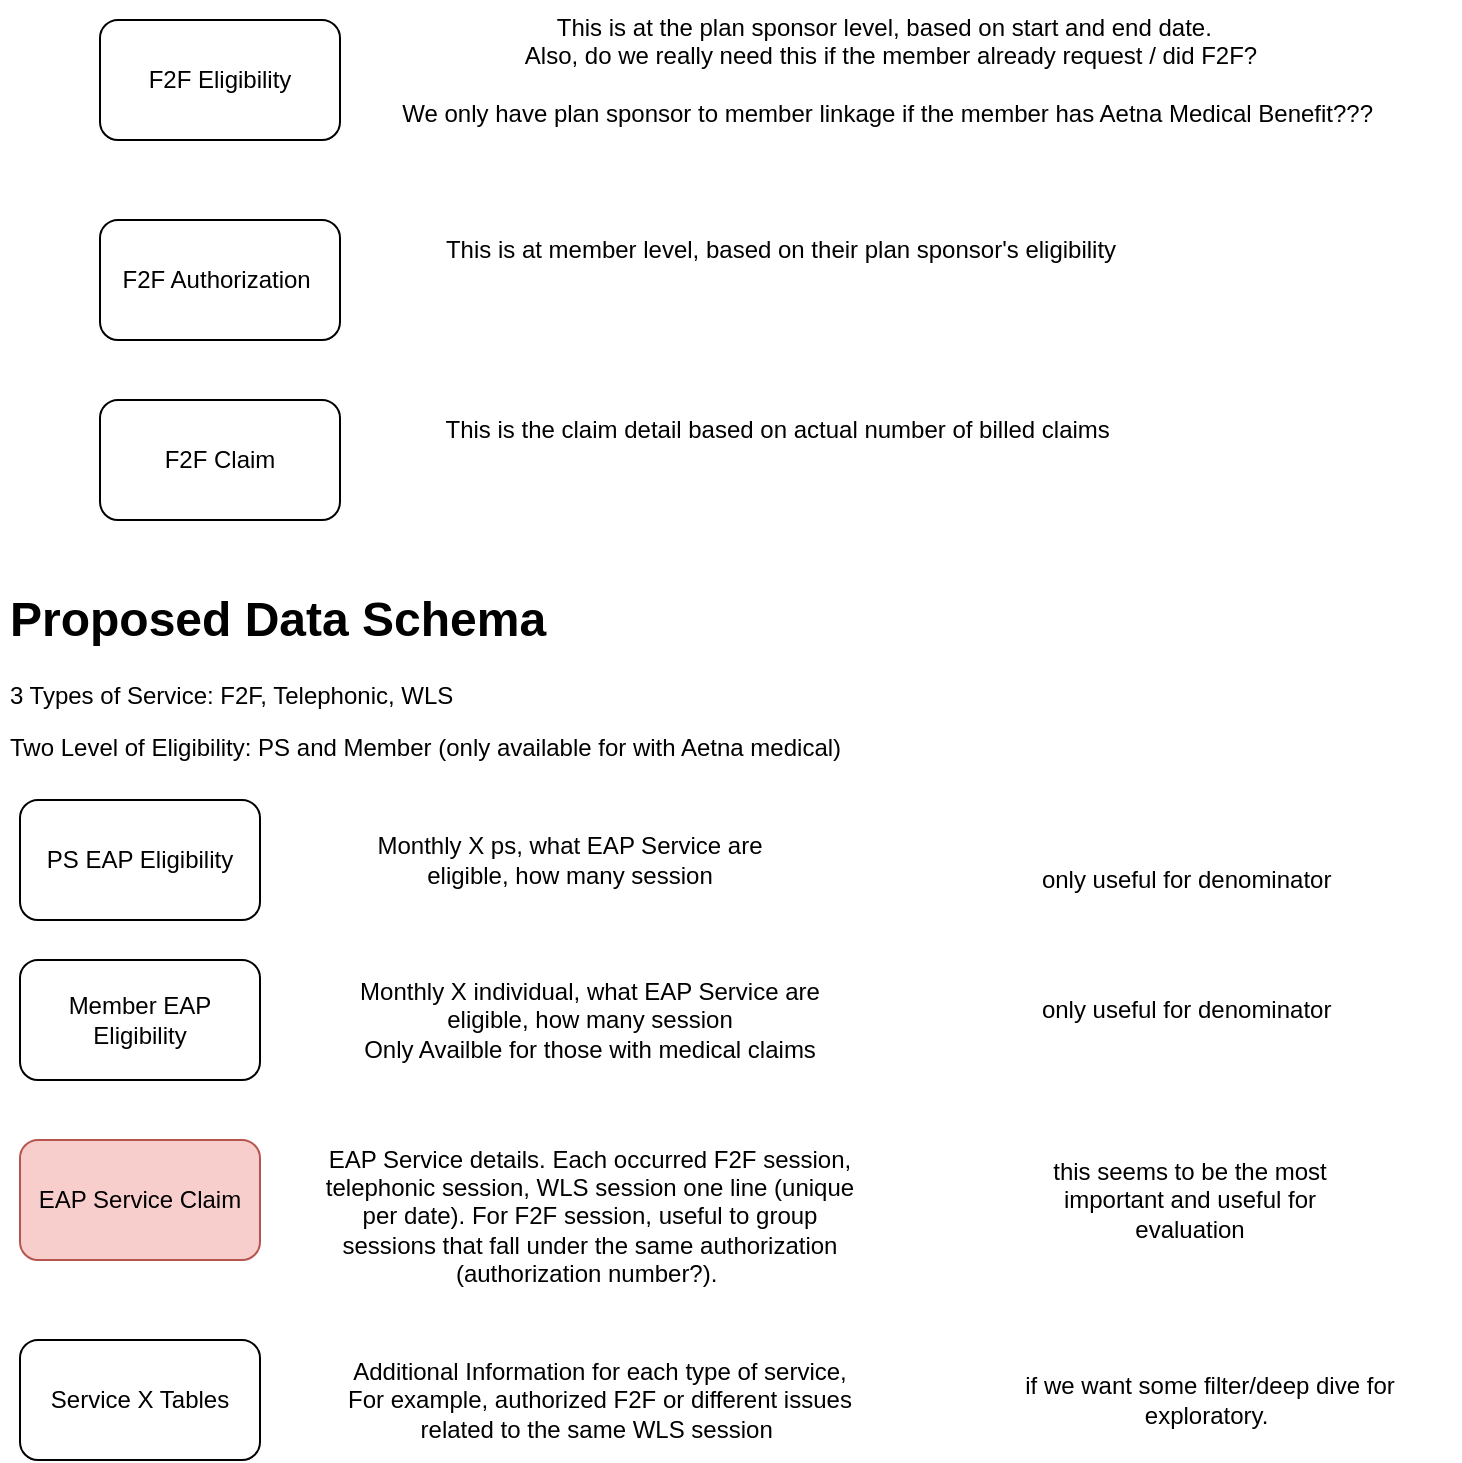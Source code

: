 <mxfile version="20.6.2" type="github">
  <diagram id="JimvKLFMV4bd7w0cs6DW" name="Page-1">
    <mxGraphModel dx="1470" dy="788" grid="1" gridSize="10" guides="1" tooltips="1" connect="1" arrows="1" fold="1" page="1" pageScale="1" pageWidth="850" pageHeight="1100" math="0" shadow="0">
      <root>
        <mxCell id="0" />
        <mxCell id="1" parent="0" />
        <mxCell id="R-19UEIqgZbKDTWxE5e_-1" value="F2F Claim" style="rounded=1;whiteSpace=wrap;html=1;" vertex="1" parent="1">
          <mxGeometry x="120" y="330" width="120" height="60" as="geometry" />
        </mxCell>
        <mxCell id="R-19UEIqgZbKDTWxE5e_-2" value="F2F Authorization&amp;nbsp;" style="rounded=1;whiteSpace=wrap;html=1;" vertex="1" parent="1">
          <mxGeometry x="120" y="240" width="120" height="60" as="geometry" />
        </mxCell>
        <mxCell id="R-19UEIqgZbKDTWxE5e_-3" value="F2F Eligibility" style="rounded=1;whiteSpace=wrap;html=1;" vertex="1" parent="1">
          <mxGeometry x="120" y="140" width="120" height="60" as="geometry" />
        </mxCell>
        <mxCell id="R-19UEIqgZbKDTWxE5e_-4" value="This is at the plan sponsor level, based on start and end date.&amp;nbsp;&amp;nbsp;&lt;br&gt;Also, do we really need this if the member already request / did F2F?&lt;br&gt;&lt;br&gt;We only have plan sponsor to member linkage if the member has Aetna Medical Benefit???&amp;nbsp;" style="text;html=1;align=center;verticalAlign=middle;resizable=0;points=[];autosize=1;strokeColor=none;fillColor=none;" vertex="1" parent="1">
          <mxGeometry x="260" y="130" width="510" height="70" as="geometry" />
        </mxCell>
        <mxCell id="R-19UEIqgZbKDTWxE5e_-5" value="This is at member level, based on their plan sponsor&#39;s eligibility" style="text;html=1;align=center;verticalAlign=middle;resizable=0;points=[];autosize=1;strokeColor=none;fillColor=none;" vertex="1" parent="1">
          <mxGeometry x="280" y="240" width="360" height="30" as="geometry" />
        </mxCell>
        <mxCell id="R-19UEIqgZbKDTWxE5e_-6" value="This is the claim detail based on actual number of billed claims&amp;nbsp;" style="text;html=1;align=center;verticalAlign=middle;resizable=0;points=[];autosize=1;strokeColor=none;fillColor=none;" vertex="1" parent="1">
          <mxGeometry x="280" y="330" width="360" height="30" as="geometry" />
        </mxCell>
        <mxCell id="R-19UEIqgZbKDTWxE5e_-7" value="&lt;h1&gt;Proposed Data Schema&amp;nbsp;&lt;/h1&gt;&lt;p&gt;3 Types of Service: F2F, Telephonic, WLS&amp;nbsp;&lt;/p&gt;&lt;p&gt;Two Level of Eligibility: PS and Member (only available for with Aetna medical)&lt;/p&gt;&lt;p&gt;&lt;br&gt;&lt;/p&gt;" style="text;html=1;strokeColor=none;fillColor=none;spacing=5;spacingTop=-20;whiteSpace=wrap;overflow=hidden;rounded=0;" vertex="1" parent="1">
          <mxGeometry x="70" y="420" width="440" height="120" as="geometry" />
        </mxCell>
        <mxCell id="R-19UEIqgZbKDTWxE5e_-8" value="Service X Tables" style="rounded=1;whiteSpace=wrap;html=1;" vertex="1" parent="1">
          <mxGeometry x="80" y="800" width="120" height="60" as="geometry" />
        </mxCell>
        <mxCell id="R-19UEIqgZbKDTWxE5e_-9" value="EAP Service Claim" style="rounded=1;whiteSpace=wrap;html=1;fillColor=#f8cecc;strokeColor=#b85450;" vertex="1" parent="1">
          <mxGeometry x="80" y="700" width="120" height="60" as="geometry" />
        </mxCell>
        <mxCell id="R-19UEIqgZbKDTWxE5e_-10" value="PS EAP Eligibility" style="rounded=1;whiteSpace=wrap;html=1;" vertex="1" parent="1">
          <mxGeometry x="80" y="530" width="120" height="60" as="geometry" />
        </mxCell>
        <mxCell id="R-19UEIqgZbKDTWxE5e_-11" value="Member EAP Eligibility" style="rounded=1;whiteSpace=wrap;html=1;" vertex="1" parent="1">
          <mxGeometry x="80" y="610" width="120" height="60" as="geometry" />
        </mxCell>
        <mxCell id="R-19UEIqgZbKDTWxE5e_-12" value="Monthly X ps, what EAP Service are eligible, how many session" style="text;html=1;strokeColor=none;fillColor=none;align=center;verticalAlign=middle;whiteSpace=wrap;rounded=0;" vertex="1" parent="1">
          <mxGeometry x="250" y="545" width="210" height="30" as="geometry" />
        </mxCell>
        <mxCell id="R-19UEIqgZbKDTWxE5e_-13" value="Monthly X individual, what EAP Service are eligible, how many session&lt;br&gt;Only Availble for those with medical claims" style="text;html=1;strokeColor=none;fillColor=none;align=center;verticalAlign=middle;whiteSpace=wrap;rounded=0;" vertex="1" parent="1">
          <mxGeometry x="230" y="625" width="270" height="30" as="geometry" />
        </mxCell>
        <mxCell id="R-19UEIqgZbKDTWxE5e_-14" value="EAP Service details. Each occurred F2F session, telephonic session, WLS session one line (unique per date). For F2F session, useful to group sessions that fall under the same authorization (authorization number?).&amp;nbsp;" style="text;html=1;strokeColor=none;fillColor=none;align=center;verticalAlign=middle;whiteSpace=wrap;rounded=0;" vertex="1" parent="1">
          <mxGeometry x="230" y="722.5" width="270" height="30" as="geometry" />
        </mxCell>
        <mxCell id="R-19UEIqgZbKDTWxE5e_-15" value="Additional Information for each type of service,&lt;br&gt;For example, authorized F2F or different issues related to the same WLS session&amp;nbsp;" style="text;html=1;strokeColor=none;fillColor=none;align=center;verticalAlign=middle;whiteSpace=wrap;rounded=0;" vertex="1" parent="1">
          <mxGeometry x="240" y="815" width="260" height="30" as="geometry" />
        </mxCell>
        <mxCell id="R-19UEIqgZbKDTWxE5e_-16" value="only useful for denominator&amp;nbsp;" style="text;html=1;strokeColor=none;fillColor=none;align=center;verticalAlign=middle;whiteSpace=wrap;rounded=0;" vertex="1" parent="1">
          <mxGeometry x="540" y="620" width="250" height="30" as="geometry" />
        </mxCell>
        <mxCell id="R-19UEIqgZbKDTWxE5e_-17" value="only useful for denominator&amp;nbsp;" style="text;html=1;strokeColor=none;fillColor=none;align=center;verticalAlign=middle;whiteSpace=wrap;rounded=0;" vertex="1" parent="1">
          <mxGeometry x="540" y="555" width="250" height="30" as="geometry" />
        </mxCell>
        <mxCell id="R-19UEIqgZbKDTWxE5e_-20" value="this seems to be the most important and useful for evaluation" style="text;html=1;strokeColor=none;fillColor=none;align=center;verticalAlign=middle;whiteSpace=wrap;rounded=0;" vertex="1" parent="1">
          <mxGeometry x="575" y="707.5" width="180" height="45" as="geometry" />
        </mxCell>
        <mxCell id="R-19UEIqgZbKDTWxE5e_-21" value="if we want some filter/deep dive for exploratory.&amp;nbsp;&lt;br&gt;" style="text;html=1;strokeColor=none;fillColor=none;align=center;verticalAlign=middle;whiteSpace=wrap;rounded=0;" vertex="1" parent="1">
          <mxGeometry x="550" y="815" width="250" height="30" as="geometry" />
        </mxCell>
      </root>
    </mxGraphModel>
  </diagram>
</mxfile>
